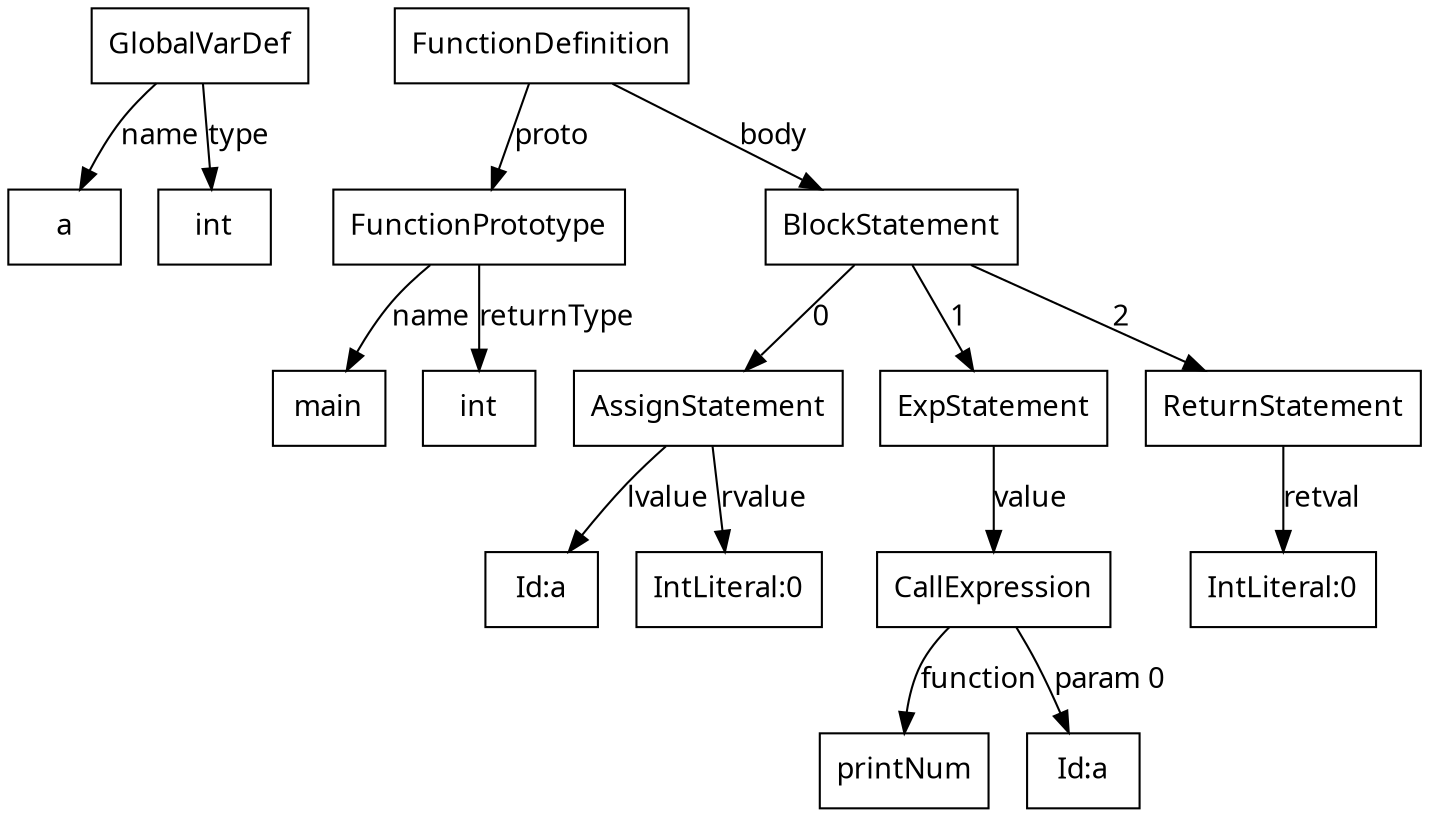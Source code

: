 digraph g {
node[shape = box, fontname = "Fira Code Light"]
edge[fontname = "Fira Code Light", splines = line]
54691248 [label="GlobalVarDef"]
54691248 -> 1 [label="name"]
1 [label="a"]
54691248 -> 2 [label="type"]
2 [label="int"]
54713400 [label="FunctionDefinition"]
54713400 -> 54702592 [label="proto"]
54713400 -> 54667824 [label="body"]
54702592 [label="FunctionPrototype"]
54702592 -> 3 [label="name"]
3 [label="main"]
54702592 -> 4 [label="returnType"]
4 [label="int"]
54667824 [label="BlockStatement"]
54667824 -> 54712632 [label=0]
54667824 -> 54713528 [label=1]
54667824 -> 54712504 [label=2]
54712632 [label="AssignStatement"]
54712632 -> 54692216 [label="lvalue"]
54712632 -> 54712440 [label="rvalue"]
54692216 [label="Id:a"]
54712440 [label="IntLiteral:0"]
54713528 [label="ExpStatement"]
54713528 -> 54703112 [label="value"]
54703112 [label="CallExpression"]
54703112 -> 5 [label="function"]
5 [label="printNum"]
54703112 -> 54690808 [label="param 0"]
54690808 [label="Id:a"]
54712504 [label="ReturnStatement"]
54712504 -> 54713912 [label="retval"]
54713912 [label="IntLiteral:0"]
}

